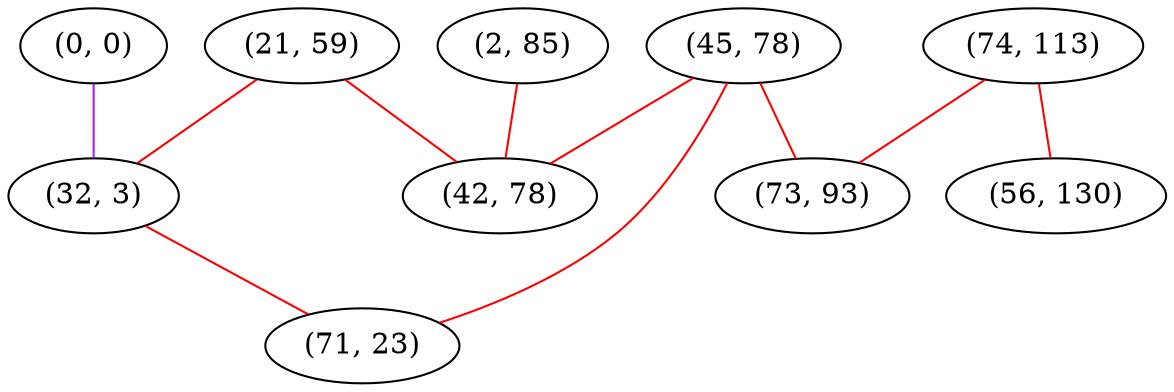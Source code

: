 graph "" {
"(0, 0)";
"(74, 113)";
"(21, 59)";
"(45, 78)";
"(2, 85)";
"(73, 93)";
"(42, 78)";
"(56, 130)";
"(32, 3)";
"(71, 23)";
"(0, 0)" -- "(32, 3)"  [color=purple, key=0, weight=4];
"(74, 113)" -- "(73, 93)"  [color=red, key=0, weight=1];
"(74, 113)" -- "(56, 130)"  [color=red, key=0, weight=1];
"(21, 59)" -- "(32, 3)"  [color=red, key=0, weight=1];
"(21, 59)" -- "(42, 78)"  [color=red, key=0, weight=1];
"(45, 78)" -- "(73, 93)"  [color=red, key=0, weight=1];
"(45, 78)" -- "(42, 78)"  [color=red, key=0, weight=1];
"(45, 78)" -- "(71, 23)"  [color=red, key=0, weight=1];
"(2, 85)" -- "(42, 78)"  [color=red, key=0, weight=1];
"(32, 3)" -- "(71, 23)"  [color=red, key=0, weight=1];
}
